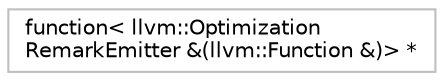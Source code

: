 digraph "Graphical Class Hierarchy"
{
 // LATEX_PDF_SIZE
  bgcolor="transparent";
  edge [fontname="Helvetica",fontsize="10",labelfontname="Helvetica",labelfontsize="10"];
  node [fontname="Helvetica",fontsize="10",shape=record];
  rankdir="LR";
  Node0 [label="function\< llvm::Optimization\lRemarkEmitter &(llvm::Function &)\> *",height=0.2,width=0.4,color="grey75",tooltip=" "];
}
